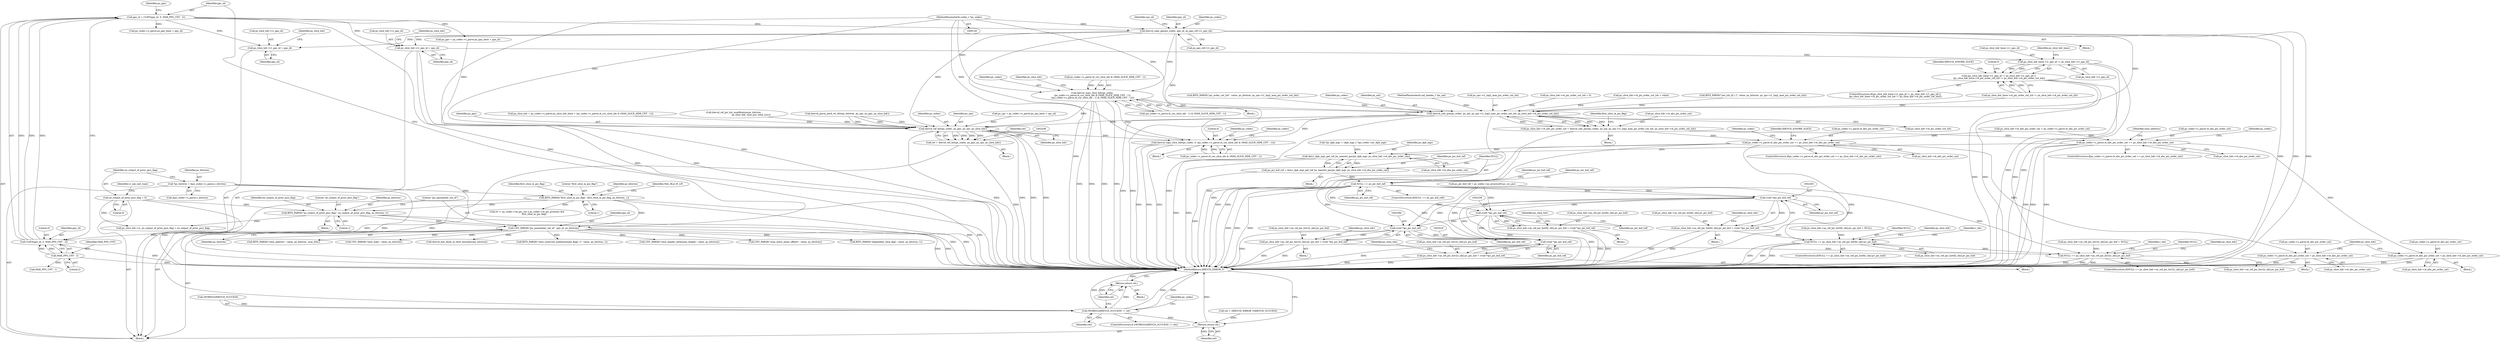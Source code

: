 digraph "0_Android_913d9e8d93d6b81bb8eac3fc2c1426651f5b259d@API" {
"1000263" [label="(Call,ihevcd_copy_pps(ps_codec, pps_id, ps_pps_ref->i1_pps_id))"];
"1000130" [label="(MethodParameterIn,codec_t *ps_codec)"];
"1000213" [label="(Call,pps_id = CLIP3(pps_id, 0, MAX_PPS_CNT - 2))"];
"1000215" [label="(Call,CLIP3(pps_id, 0, MAX_PPS_CNT - 2))"];
"1000209" [label="(Call,UEV_PARSE(\"pic_parameter_set_id\", pps_id, ps_bitstrm))"];
"1000204" [label="(Call,BITS_PARSE(\"no_output_of_prior_pics_flag\", no_output_of_prior_pics_flag, ps_bitstrm, 1))"];
"1000159" [label="(Call,no_output_of_prior_pics_flag = 0)"];
"1000190" [label="(Call,BITS_PARSE(\"first_slice_in_pic_flag\", first_slice_in_pic_flag, ps_bitstrm, 1))"];
"1000147" [label="(Call,*ps_bitstrm = &ps_codec->s_parse.s_bitstrm)"];
"1000218" [label="(Call,MAX_PPS_CNT - 2)"];
"1000438" [label="(Call,ihevcd_copy_slice_hdr(ps_codec,\n (ps_codec->s_parse.i4_cur_slice_idx & (MAX_SLICE_HDR_CNT - 1)),\n ((ps_codec->s_parse.i4_cur_slice_idx - 1) & (MAX_SLICE_HDR_CNT - 1))))"];
"1001658" [label="(Call,ihevcd_calc_poc(ps_codec, ps_nal, ps_sps->i1_log2_max_pic_order_cnt_lsb, ps_slice_hdr->i4_pic_order_cnt_lsb))"];
"1001654" [label="(Call,ps_slice_hdr->i4_abs_pic_order_cnt = ihevcd_calc_poc(ps_codec, ps_nal, ps_sps->i1_log2_max_pic_order_cnt_lsb, ps_slice_hdr->i4_pic_order_cnt_lsb))"];
"1001683" [label="(Call,ps_codec->s_parse.i4_abs_pic_order_cnt == ps_slice_hdr->i4_abs_pic_order_cnt)"];
"1001837" [label="(Call,ps_codec->s_parse.i4_abs_pic_order_cnt = ps_slice_hdr->i4_abs_pic_order_cnt)"];
"1002238" [label="(Call,ihevc_dpb_mgr_get_ref_by_nearest_poc(ps_dpb_mgr, ps_slice_hdr->i4_abs_pic_order_cnt))"];
"1002236" [label="(Call,ps_pic_buf_ref = ihevc_dpb_mgr_get_ref_by_nearest_poc(ps_dpb_mgr, ps_slice_hdr->i4_abs_pic_order_cnt))"];
"1002244" [label="(Call,NULL == ps_pic_buf_ref)"];
"1002286" [label="(Call,NULL == ps_slice_hdr->as_ref_pic_list0[r_idx].pv_pic_buf)"];
"1002365" [label="(Call,NULL == ps_slice_hdr->as_ref_pic_list1[r_idx].pv_pic_buf)"];
"1002304" [label="(Call,(void *)ps_pic_buf_ref)"];
"1002296" [label="(Call,ps_slice_hdr->as_ref_pic_list0[r_idx].pv_pic_buf = (void *)ps_pic_buf_ref)"];
"1002338" [label="(Call,(void *)ps_pic_buf_ref)"];
"1002330" [label="(Call,ps_slice_hdr->as_ref_pic_list0[r_idx].pv_pic_buf = (void *)ps_pic_buf_ref)"];
"1002383" [label="(Call,(void *)ps_pic_buf_ref)"];
"1002375" [label="(Call,ps_slice_hdr->as_ref_pic_list1[r_idx].pv_pic_buf = (void *)ps_pic_buf_ref)"];
"1002417" [label="(Call,(void *)ps_pic_buf_ref)"];
"1002409" [label="(Call,ps_slice_hdr->as_ref_pic_list1[r_idx].pv_pic_buf = (void *)ps_pic_buf_ref)"];
"1001849" [label="(Call,ps_codec->s_parse.i4_abs_pic_order_cnt == ps_slice_hdr->i4_abs_pic_order_cnt)"];
"1001860" [label="(Call,ps_codec->s_parse.i4_abs_pic_order_cnt = ps_slice_hdr->i4_abs_pic_order_cnt)"];
"1002198" [label="(Call,ihevcd_ref_list(ps_codec, ps_pps, ps_sps, ps_slice_hdr))"];
"1002196" [label="(Call,ret = ihevcd_ref_list(ps_codec, ps_pps, ps_sps, ps_slice_hdr))"];
"1002204" [label="(Call,(WORD32)IHEVCD_SUCCESS != ret)"];
"1002210" [label="(Return,return ret;)"];
"1002615" [label="(Return,return ret;)"];
"1002515" [label="(Call,ihevcd_copy_slice_hdr(ps_codec, 0, (ps_codec->s_parse.i4_cur_slice_idx & (MAX_SLICE_HDR_CNT - 1))))"];
"1000477" [label="(Call,ps_slice_hdr->i1_pps_id = pps_id)"];
"1000506" [label="(Call,ps_slice_hdr->i1_pps_id = pps_id)"];
"1001630" [label="(Call,ps_slice_hdr_base->i1_pps_id != ps_slice_hdr->i1_pps_id)"];
"1001629" [label="(Call,(ps_slice_hdr_base->i1_pps_id != ps_slice_hdr->i1_pps_id) ||\n (ps_slice_hdr_base->i4_pic_order_cnt_lsb != ps_slice_hdr->i4_pic_order_cnt_lsb))"];
"1002267" [label="(Identifier,ps_mv_buf_ref)"];
"1002202" [label="(Identifier,ps_slice_hdr)"];
"1000422" [label="(Call,BITS_PARSE(\"dependent_slice_flag\", value, ps_bitstrm, 1))"];
"1002243" [label="(ControlStructure,if(NULL == ps_pic_buf_ref))"];
"1002517" [label="(Literal,0)"];
"1000160" [label="(Identifier,no_output_of_prior_pics_flag)"];
"1000193" [label="(Identifier,ps_bitstrm)"];
"1002617" [label="(MethodReturn,IHEVCD_ERROR_T)"];
"1000689" [label="(Call,ps_slice_hdr->i4_pic_order_cnt_lsb = value)"];
"1002199" [label="(Identifier,ps_codec)"];
"1002367" [label="(Call,ps_slice_hdr->as_ref_pic_list1[r_idx].pv_pic_buf)"];
"1000440" [label="(Call,ps_codec->s_parse.i4_cur_slice_idx & (MAX_SLICE_HDR_CNT - 1))"];
"1001680" [label="(Identifier,first_slice_in_pic_flag)"];
"1001683" [label="(Call,ps_codec->s_parse.i4_abs_pic_order_cnt == ps_slice_hdr->i4_abs_pic_order_cnt)"];
"1002340" [label="(Identifier,ps_pic_buf_ref)"];
"1000212" [label="(Identifier,ps_bitstrm)"];
"1000210" [label="(Literal,\"pic_parameter_set_id\")"];
"1000223" [label="(Call,ps_codec->s_parse.ps_pps_base + pps_id)"];
"1000218" [label="(Call,MAX_PPS_CNT - 2)"];
"1000194" [label="(Literal,1)"];
"1001847" [label="(Block,)"];
"1002201" [label="(Identifier,ps_sps)"];
"1002376" [label="(Call,ps_slice_hdr->as_ref_pic_list1[r_idx].pv_pic_buf)"];
"1001861" [label="(Call,ps_codec->s_parse.i4_abs_pic_order_cnt)"];
"1000159" [label="(Call,no_output_of_prior_pics_flag = 0)"];
"1000528" [label="(Call,BITS_PARSE(\"slice_address\", value, ps_bitstrm, num_bits))"];
"1001653" [label="(Block,)"];
"1000507" [label="(Call,ps_slice_hdr->i1_pps_id)"];
"1002297" [label="(Call,ps_slice_hdr->as_ref_pic_list0[r_idx].pv_pic_buf)"];
"1002211" [label="(Identifier,ret)"];
"1002311" [label="(Identifier,ps_slice_hdr)"];
"1002516" [label="(Identifier,ps_codec)"];
"1000477" [label="(Call,ps_slice_hdr->i1_pps_id = pps_id)"];
"1000221" [label="(Call,ps_pps = ps_codec->s_parse.ps_pps_base + pps_id)"];
"1002286" [label="(Call,NULL == ps_slice_hdr->as_ref_pic_list0[r_idx].pv_pic_buf)"];
"1002374" [label="(Block,)"];
"1002295" [label="(Block,)"];
"1002158" [label="(Call,ps_slice_hdr->as_ref_pic_list0[r_idx].pv_pic_buf = NULL)"];
"1000215" [label="(Call,CLIP3(pps_id, 0, MAX_PPS_CNT - 2))"];
"1002424" [label="(Identifier,ps_slice_hdr)"];
"1000203" [label="(Block,)"];
"1001682" [label="(ControlStructure,if(ps_codec->s_parse.i4_abs_pic_order_cnt == ps_slice_hdr->i4_abs_pic_order_cnt))"];
"1000217" [label="(Literal,0)"];
"1000274" [label="(Call,ps_sps = ps_codec->s_parse.ps_sps_base + sps_id)"];
"1000204" [label="(Call,BITS_PARSE(\"no_output_of_prior_pics_flag\", no_output_of_prior_pics_flag, ps_bitstrm, 1))"];
"1002214" [label="(Identifier,ps_codec)"];
"1001859" [label="(Identifier,IHEVCD_IGNORE_SLICE)"];
"1000214" [label="(Identifier,pps_id)"];
"1000592" [label="(Call,UEV_PARSE(\"slice_type\", value, ps_bitstrm))"];
"1000258" [label="(Call,MAX_PPS_CNT - 1)"];
"1002419" [label="(Identifier,ps_pic_buf_ref)"];
"1002285" [label="(ControlStructure,if(NULL == ps_slice_hdr->as_ref_pic_list0[r_idx].pv_pic_buf))"];
"1000147" [label="(Call,*ps_bitstrm = &ps_codec->s_parse.s_bitstrm)"];
"1000478" [label="(Call,ps_slice_hdr->i1_pps_id)"];
"1002246" [label="(Identifier,ps_pic_buf_ref)"];
"1000198" [label="(Identifier,NAL_BLA_W_LP)"];
"1000213" [label="(Call,pps_id = CLIP3(pps_id, 0, MAX_PPS_CNT - 2))"];
"1001689" [label="(Call,ps_slice_hdr->i4_abs_pic_order_cnt)"];
"1000449" [label="(Call,(ps_codec->s_parse.i4_cur_slice_idx - 1) & (MAX_SLICE_HDR_CNT - 1))"];
"1001849" [label="(Call,ps_codec->s_parse.i4_abs_pic_order_cnt == ps_slice_hdr->i4_abs_pic_order_cnt)"];
"1002176" [label="(Call,ps_slice_hdr->as_ref_pic_list1[r_idx].pv_pic_buf = NULL)"];
"1002203" [label="(ControlStructure,if ((WORD32)IHEVCD_SUCCESS != ret))"];
"1002616" [label="(Identifier,ret)"];
"1002198" [label="(Call,ihevcd_ref_list(ps_codec, ps_pps, ps_sps, ps_slice_hdr))"];
"1002365" [label="(Call,NULL == ps_slice_hdr->as_ref_pic_list1[r_idx].pv_pic_buf)"];
"1001637" [label="(Call,ps_slice_hdr_base->i4_pic_order_cnt_lsb != ps_slice_hdr->i4_pic_order_cnt_lsb)"];
"1000266" [label="(Call,ps_pps_ref->i1_pps_id)"];
"1001655" [label="(Call,ps_slice_hdr->i4_abs_pic_order_cnt)"];
"1000270" [label="(Identifier,sps_id)"];
"1000284" [label="(Call,(0 != ps_codec->u4_pic_cnt || ps_codec->i4_pic_present) &&\n                    first_slice_in_pic_flag)"];
"1000161" [label="(Literal,0)"];
"1002209" [label="(Block,)"];
"1002410" [label="(Call,ps_slice_hdr->as_ref_pic_list1[r_idx].pv_pic_buf)"];
"1002383" [label="(Call,(void *)ps_pic_buf_ref)"];
"1002330" [label="(Call,ps_slice_hdr->as_ref_pic_list0[r_idx].pv_pic_buf = (void *)ps_pic_buf_ref)"];
"1002506" [label="(Block,)"];
"1001634" [label="(Call,ps_slice_hdr->i1_pps_id)"];
"1002245" [label="(Identifier,NULL)"];
"1000437" [label="(Block,)"];
"1000222" [label="(Identifier,ps_pps)"];
"1000945" [label="(Call,BITS_PARSE(\"poc_lsb_lt[ i ]\", value, ps_bitstrm, ps_sps->i1_log2_max_pic_order_cnt_lsb))"];
"1000134" [label="(Call,ret = (IHEVCD_ERROR_T)IHEVCD_SUCCESS)"];
"1001838" [label="(Call,ps_codec->s_parse.i4_abs_pic_order_cnt)"];
"1002288" [label="(Call,ps_slice_hdr->as_ref_pic_list0[r_idx].pv_pic_buf)"];
"1000236" [label="(Block,)"];
"1002016" [label="(Call,ihevcd_bits_flush_to_byte_boundary(ps_bitstrm))"];
"1001866" [label="(Call,ps_slice_hdr->i4_abs_pic_order_cnt)"];
"1002329" [label="(Block,)"];
"1000514" [label="(Identifier,ps_slice_hdr)"];
"1001654" [label="(Call,ps_slice_hdr->i4_abs_pic_order_cnt = ihevcd_calc_poc(ps_codec, ps_nal, ps_sps->i1_log2_max_pic_order_cnt_lsb, ps_slice_hdr->i4_pic_order_cnt_lsb))"];
"1000587" [label="(Call,BITS_PARSE(\"slice_reserved_undetermined_flag[ i ]\", value, ps_bitstrm, 1))"];
"1001695" [label="(Identifier,slice_address)"];
"1002362" [label="(Identifier,r_idx)"];
"1000682" [label="(Call,BITS_PARSE(\"pic_order_cnt_lsb\", value, ps_bitstrm, ps_sps->i1_log2_max_pic_order_cnt_lsb))"];
"1000265" [label="(Identifier,pps_id)"];
"1001659" [label="(Identifier,ps_codec)"];
"1002345" [label="(Identifier,ps_slice_hdr)"];
"1001848" [label="(ControlStructure,if(ps_codec->s_parse.i4_abs_pic_order_cnt == ps_slice_hdr->i4_abs_pic_order_cnt))"];
"1002518" [label="(Call,ps_codec->s_parse.i4_cur_slice_idx & (MAX_SLICE_HDR_CNT - 1))"];
"1001629" [label="(Call,(ps_slice_hdr_base->i1_pps_id != ps_slice_hdr->i1_pps_id) ||\n (ps_slice_hdr_base->i4_pic_order_cnt_lsb != ps_slice_hdr->i4_pic_order_cnt_lsb))"];
"1002338" [label="(Call,(void *)ps_pic_buf_ref)"];
"1002196" [label="(Call,ret = ihevcd_ref_list(ps_codec, ps_pps, ps_sps, ps_slice_hdr))"];
"1002197" [label="(Identifier,ret)"];
"1000219" [label="(Identifier,MAX_PPS_CNT)"];
"1001660" [label="(Identifier,ps_nal)"];
"1002331" [label="(Call,ps_slice_hdr->as_ref_pic_list0[r_idx].pv_pic_buf)"];
"1000164" [label="(Identifier,i1_nal_unit_type)"];
"1002249" [label="(Identifier,ps_pic_buf_ref)"];
"1002238" [label="(Call,ihevc_dpb_mgr_get_ref_by_nearest_poc(ps_dpb_mgr, ps_slice_hdr->i4_abs_pic_order_cnt))"];
"1000481" [label="(Identifier,pps_id)"];
"1002200" [label="(Identifier,ps_pps)"];
"1000192" [label="(Identifier,first_slice_in_pic_flag)"];
"1002529" [label="(Identifier,ps_codec)"];
"1002515" [label="(Call,ihevcd_copy_slice_hdr(ps_codec, 0, (ps_codec->s_parse.i4_cur_slice_idx & (MAX_SLICE_HDR_CNT - 1))))"];
"1002375" [label="(Call,ps_slice_hdr->as_ref_pic_list1[r_idx].pv_pic_buf = (void *)ps_pic_buf_ref)"];
"1002385" [label="(Identifier,ps_pic_buf_ref)"];
"1000438" [label="(Call,ihevcd_copy_slice_hdr(ps_codec,\n (ps_codec->s_parse.i4_cur_slice_idx & (MAX_SLICE_HDR_CNT - 1)),\n ((ps_codec->s_parse.i4_cur_slice_idx - 1) & (MAX_SLICE_HDR_CNT - 1))))"];
"1001837" [label="(Call,ps_codec->s_parse.i4_abs_pic_order_cnt = ps_slice_hdr->i4_abs_pic_order_cnt)"];
"1002221" [label="(Call,*ps_dpb_mgr = (dpb_mgr_t *)ps_codec->pv_dpb_mgr)"];
"1000510" [label="(Identifier,pps_id)"];
"1001850" [label="(Call,ps_codec->s_parse.i4_abs_pic_order_cnt)"];
"1002236" [label="(Call,ps_pic_buf_ref = ihevc_dpb_mgr_get_ref_by_nearest_poc(ps_dpb_mgr, ps_slice_hdr->i4_abs_pic_order_cnt))"];
"1002195" [label="(Block,)"];
"1000131" [label="(MethodParameterIn,nal_header_t *ps_nal)"];
"1000132" [label="(Block,)"];
"1002304" [label="(Call,(void *)ps_pic_buf_ref)"];
"1001990" [label="(Call,UEV_PARSE(\"slice_header_extension_length\", value, ps_bitstrm))"];
"1000397" [label="(Call,ps_slice_hdr = ps_codec->s_parse.ps_slice_hdr_base + (ps_codec->s_parse.i4_cur_slice_idx & (MAX_SLICE_HDR_CNT - 1)))"];
"1000148" [label="(Identifier,ps_bitstrm)"];
"1001661" [label="(Call,ps_sps->i1_log2_max_pic_order_cnt_lsb)"];
"1001830" [label="(Block,)"];
"1001646" [label="(Identifier,IHEVCD_IGNORE_SLICE)"];
"1001860" [label="(Call,ps_codec->s_parse.i4_abs_pic_order_cnt = ps_slice_hdr->i4_abs_pic_order_cnt)"];
"1002208" [label="(Identifier,ret)"];
"1000209" [label="(Call,UEV_PARSE(\"pic_parameter_set_id\", pps_id, ps_bitstrm))"];
"1000439" [label="(Identifier,ps_codec)"];
"1001883" [label="(Call,UEV_PARSE(\"num_entry_point_offsets\", value, ps_bitstrm))"];
"1000206" [label="(Identifier,no_output_of_prior_pics_flag)"];
"1001863" [label="(Identifier,ps_codec)"];
"1001275" [label="(Call,ihevcd_ref_pic_list_modification(ps_bitstrm,\n                                                 ps_slice_hdr, num_poc_total_curr))"];
"1001631" [label="(Call,ps_slice_hdr_base->i1_pps_id)"];
"1001871" [label="(Identifier,ps_slice_hdr)"];
"1000205" [label="(Literal,\"no_output_of_prior_pics_flag\")"];
"1002287" [label="(Identifier,NULL)"];
"1002417" [label="(Call,(void *)ps_pic_buf_ref)"];
"1000207" [label="(Identifier,ps_bitstrm)"];
"1002204" [label="(Call,(WORD32)IHEVCD_SUCCESS != ret)"];
"1002300" [label="(Identifier,ps_slice_hdr)"];
"1002296" [label="(Call,ps_slice_hdr->as_ref_pic_list0[r_idx].pv_pic_buf = (void *)ps_pic_buf_ref)"];
"1000130" [label="(MethodParameterIn,codec_t *ps_codec)"];
"1001628" [label="(ControlStructure,if((ps_slice_hdr_base->i1_pps_id != ps_slice_hdr->i1_pps_id) ||\n (ps_slice_hdr_base->i4_pic_order_cnt_lsb != ps_slice_hdr->i4_pic_order_cnt_lsb)))"];
"1001684" [label="(Call,ps_codec->s_parse.i4_abs_pic_order_cnt)"];
"1002408" [label="(Block,)"];
"1000149" [label="(Call,&ps_codec->s_parse.s_bitstrm)"];
"1002240" [label="(Call,ps_slice_hdr->i4_abs_pic_order_cnt)"];
"1002409" [label="(Call,ps_slice_hdr->as_ref_pic_list1[r_idx].pv_pic_buf = (void *)ps_pic_buf_ref)"];
"1000211" [label="(Identifier,pps_id)"];
"1001762" [label="(Identifier,ps_codec)"];
"1002364" [label="(ControlStructure,if(NULL == ps_slice_hdr->as_ref_pic_list1[r_idx].pv_pic_buf))"];
"1001855" [label="(Call,ps_slice_hdr->i4_abs_pic_order_cnt)"];
"1002216" [label="(Block,)"];
"1002615" [label="(Return,return ret;)"];
"1002366" [label="(Identifier,NULL)"];
"1000462" [label="(Identifier,ps_slice_hdr)"];
"1000208" [label="(Literal,1)"];
"1001639" [label="(Identifier,ps_slice_hdr_base)"];
"1002390" [label="(Identifier,ps_slice_hdr)"];
"1000506" [label="(Call,ps_slice_hdr->i1_pps_id = pps_id)"];
"1002244" [label="(Call,NULL == ps_pic_buf_ref)"];
"1001428" [label="(Call,ihevcd_parse_pred_wt_ofst(ps_bitstrm, ps_sps, ps_pps, ps_slice_hdr))"];
"1000216" [label="(Identifier,pps_id)"];
"1001630" [label="(Call,ps_slice_hdr_base->i1_pps_id != ps_slice_hdr->i1_pps_id)"];
"1002239" [label="(Identifier,ps_dpb_mgr)"];
"1000264" [label="(Identifier,ps_codec)"];
"1001669" [label="(Call,ps_slice_hdr->i4_abs_pic_order_cnt = ps_codec->s_parse.i4_abs_pic_order_cnt)"];
"1000190" [label="(Call,BITS_PARSE(\"first_slice_in_pic_flag\", first_slice_in_pic_flag, ps_bitstrm, 1))"];
"1000191" [label="(Literal,\"first_slice_in_pic_flag\")"];
"1000560" [label="(Call,ps_slice_hdr->i4_pic_order_cnt_lsb = 0)"];
"1002205" [label="(Call,(WORD32)IHEVCD_SUCCESS)"];
"1000484" [label="(Identifier,ps_slice_hdr)"];
"1001649" [label="(Literal,0)"];
"1000263" [label="(Call,ihevcd_copy_pps(ps_codec, pps_id, ps_pps_ref->i1_pps_id))"];
"1000220" [label="(Literal,2)"];
"1001658" [label="(Call,ihevcd_calc_poc(ps_codec, ps_nal, ps_sps->i1_log2_max_pic_order_cnt_lsb, ps_slice_hdr->i4_pic_order_cnt_lsb))"];
"1000501" [label="(Call,ps_slice_hdr->i1_no_output_of_prior_pics_flag = no_output_of_prior_pics_flag)"];
"1002210" [label="(Return,return ret;)"];
"1002379" [label="(Identifier,ps_slice_hdr)"];
"1001664" [label="(Call,ps_slice_hdr->i4_pic_order_cnt_lsb)"];
"1002237" [label="(Identifier,ps_pic_buf_ref)"];
"1001843" [label="(Call,ps_slice_hdr->i4_abs_pic_order_cnt)"];
"1002248" [label="(Call,ps_pic_buf_ref = ps_codec->as_process[0].ps_cur_pic)"];
"1002283" [label="(Identifier,r_idx)"];
"1002306" [label="(Identifier,ps_pic_buf_ref)"];
"1000263" -> "1000236"  [label="AST: "];
"1000263" -> "1000266"  [label="CFG: "];
"1000264" -> "1000263"  [label="AST: "];
"1000265" -> "1000263"  [label="AST: "];
"1000266" -> "1000263"  [label="AST: "];
"1000270" -> "1000263"  [label="CFG: "];
"1000263" -> "1002617"  [label="DDG: "];
"1000263" -> "1002617"  [label="DDG: "];
"1000263" -> "1002617"  [label="DDG: "];
"1000263" -> "1002617"  [label="DDG: "];
"1000130" -> "1000263"  [label="DDG: "];
"1000213" -> "1000263"  [label="DDG: "];
"1000263" -> "1000438"  [label="DDG: "];
"1000263" -> "1000477"  [label="DDG: "];
"1000263" -> "1000506"  [label="DDG: "];
"1000263" -> "1001658"  [label="DDG: "];
"1000263" -> "1002198"  [label="DDG: "];
"1000263" -> "1002515"  [label="DDG: "];
"1000130" -> "1000129"  [label="AST: "];
"1000130" -> "1002617"  [label="DDG: "];
"1000130" -> "1000438"  [label="DDG: "];
"1000130" -> "1001658"  [label="DDG: "];
"1000130" -> "1002198"  [label="DDG: "];
"1000130" -> "1002515"  [label="DDG: "];
"1000213" -> "1000132"  [label="AST: "];
"1000213" -> "1000215"  [label="CFG: "];
"1000214" -> "1000213"  [label="AST: "];
"1000215" -> "1000213"  [label="AST: "];
"1000222" -> "1000213"  [label="CFG: "];
"1000213" -> "1002617"  [label="DDG: "];
"1000215" -> "1000213"  [label="DDG: "];
"1000215" -> "1000213"  [label="DDG: "];
"1000215" -> "1000213"  [label="DDG: "];
"1000213" -> "1000221"  [label="DDG: "];
"1000213" -> "1000223"  [label="DDG: "];
"1000213" -> "1000477"  [label="DDG: "];
"1000213" -> "1000506"  [label="DDG: "];
"1000215" -> "1000218"  [label="CFG: "];
"1000216" -> "1000215"  [label="AST: "];
"1000217" -> "1000215"  [label="AST: "];
"1000218" -> "1000215"  [label="AST: "];
"1000215" -> "1002617"  [label="DDG: "];
"1000209" -> "1000215"  [label="DDG: "];
"1000218" -> "1000215"  [label="DDG: "];
"1000218" -> "1000215"  [label="DDG: "];
"1000209" -> "1000132"  [label="AST: "];
"1000209" -> "1000212"  [label="CFG: "];
"1000210" -> "1000209"  [label="AST: "];
"1000211" -> "1000209"  [label="AST: "];
"1000212" -> "1000209"  [label="AST: "];
"1000214" -> "1000209"  [label="CFG: "];
"1000209" -> "1002617"  [label="DDG: "];
"1000209" -> "1002617"  [label="DDG: "];
"1000204" -> "1000209"  [label="DDG: "];
"1000190" -> "1000209"  [label="DDG: "];
"1000209" -> "1000422"  [label="DDG: "];
"1000209" -> "1000528"  [label="DDG: "];
"1000209" -> "1000587"  [label="DDG: "];
"1000209" -> "1000592"  [label="DDG: "];
"1000209" -> "1001883"  [label="DDG: "];
"1000209" -> "1001990"  [label="DDG: "];
"1000209" -> "1002016"  [label="DDG: "];
"1000204" -> "1000203"  [label="AST: "];
"1000204" -> "1000208"  [label="CFG: "];
"1000205" -> "1000204"  [label="AST: "];
"1000206" -> "1000204"  [label="AST: "];
"1000207" -> "1000204"  [label="AST: "];
"1000208" -> "1000204"  [label="AST: "];
"1000210" -> "1000204"  [label="CFG: "];
"1000204" -> "1002617"  [label="DDG: "];
"1000204" -> "1002617"  [label="DDG: "];
"1000159" -> "1000204"  [label="DDG: "];
"1000190" -> "1000204"  [label="DDG: "];
"1000204" -> "1000501"  [label="DDG: "];
"1000159" -> "1000132"  [label="AST: "];
"1000159" -> "1000161"  [label="CFG: "];
"1000160" -> "1000159"  [label="AST: "];
"1000161" -> "1000159"  [label="AST: "];
"1000164" -> "1000159"  [label="CFG: "];
"1000159" -> "1002617"  [label="DDG: "];
"1000159" -> "1000501"  [label="DDG: "];
"1000190" -> "1000132"  [label="AST: "];
"1000190" -> "1000194"  [label="CFG: "];
"1000191" -> "1000190"  [label="AST: "];
"1000192" -> "1000190"  [label="AST: "];
"1000193" -> "1000190"  [label="AST: "];
"1000194" -> "1000190"  [label="AST: "];
"1000198" -> "1000190"  [label="CFG: "];
"1000190" -> "1002617"  [label="DDG: "];
"1000190" -> "1002617"  [label="DDG: "];
"1000147" -> "1000190"  [label="DDG: "];
"1000190" -> "1000284"  [label="DDG: "];
"1000147" -> "1000132"  [label="AST: "];
"1000147" -> "1000149"  [label="CFG: "];
"1000148" -> "1000147"  [label="AST: "];
"1000149" -> "1000147"  [label="AST: "];
"1000160" -> "1000147"  [label="CFG: "];
"1000147" -> "1002617"  [label="DDG: "];
"1000147" -> "1002617"  [label="DDG: "];
"1000218" -> "1000220"  [label="CFG: "];
"1000219" -> "1000218"  [label="AST: "];
"1000220" -> "1000218"  [label="AST: "];
"1000218" -> "1002617"  [label="DDG: "];
"1000218" -> "1000258"  [label="DDG: "];
"1000438" -> "1000437"  [label="AST: "];
"1000438" -> "1000449"  [label="CFG: "];
"1000439" -> "1000438"  [label="AST: "];
"1000440" -> "1000438"  [label="AST: "];
"1000449" -> "1000438"  [label="AST: "];
"1000462" -> "1000438"  [label="CFG: "];
"1000438" -> "1002617"  [label="DDG: "];
"1000438" -> "1002617"  [label="DDG: "];
"1000438" -> "1002617"  [label="DDG: "];
"1000438" -> "1002617"  [label="DDG: "];
"1000440" -> "1000438"  [label="DDG: "];
"1000440" -> "1000438"  [label="DDG: "];
"1000449" -> "1000438"  [label="DDG: "];
"1000449" -> "1000438"  [label="DDG: "];
"1000438" -> "1001658"  [label="DDG: "];
"1000438" -> "1002198"  [label="DDG: "];
"1000438" -> "1002515"  [label="DDG: "];
"1001658" -> "1001654"  [label="AST: "];
"1001658" -> "1001664"  [label="CFG: "];
"1001659" -> "1001658"  [label="AST: "];
"1001660" -> "1001658"  [label="AST: "];
"1001661" -> "1001658"  [label="AST: "];
"1001664" -> "1001658"  [label="AST: "];
"1001654" -> "1001658"  [label="CFG: "];
"1001658" -> "1002617"  [label="DDG: "];
"1001658" -> "1002617"  [label="DDG: "];
"1001658" -> "1002617"  [label="DDG: "];
"1001658" -> "1002617"  [label="DDG: "];
"1001658" -> "1001654"  [label="DDG: "];
"1001658" -> "1001654"  [label="DDG: "];
"1001658" -> "1001654"  [label="DDG: "];
"1001658" -> "1001654"  [label="DDG: "];
"1000131" -> "1001658"  [label="DDG: "];
"1000682" -> "1001658"  [label="DDG: "];
"1000945" -> "1001658"  [label="DDG: "];
"1000689" -> "1001658"  [label="DDG: "];
"1001637" -> "1001658"  [label="DDG: "];
"1000560" -> "1001658"  [label="DDG: "];
"1001658" -> "1002198"  [label="DDG: "];
"1001658" -> "1002515"  [label="DDG: "];
"1001654" -> "1001653"  [label="AST: "];
"1001655" -> "1001654"  [label="AST: "];
"1001680" -> "1001654"  [label="CFG: "];
"1001654" -> "1002617"  [label="DDG: "];
"1001654" -> "1001683"  [label="DDG: "];
"1001654" -> "1001849"  [label="DDG: "];
"1001683" -> "1001682"  [label="AST: "];
"1001683" -> "1001689"  [label="CFG: "];
"1001684" -> "1001683"  [label="AST: "];
"1001689" -> "1001683"  [label="AST: "];
"1001695" -> "1001683"  [label="CFG: "];
"1001762" -> "1001683"  [label="CFG: "];
"1001683" -> "1002617"  [label="DDG: "];
"1001683" -> "1002617"  [label="DDG: "];
"1001683" -> "1002617"  [label="DDG: "];
"1001669" -> "1001683"  [label="DDG: "];
"1001683" -> "1001837"  [label="DDG: "];
"1001683" -> "1002238"  [label="DDG: "];
"1001837" -> "1001830"  [label="AST: "];
"1001837" -> "1001843"  [label="CFG: "];
"1001838" -> "1001837"  [label="AST: "];
"1001843" -> "1001837"  [label="AST: "];
"1001871" -> "1001837"  [label="CFG: "];
"1001837" -> "1002617"  [label="DDG: "];
"1001837" -> "1002617"  [label="DDG: "];
"1002238" -> "1002236"  [label="AST: "];
"1002238" -> "1002240"  [label="CFG: "];
"1002239" -> "1002238"  [label="AST: "];
"1002240" -> "1002238"  [label="AST: "];
"1002236" -> "1002238"  [label="CFG: "];
"1002238" -> "1002617"  [label="DDG: "];
"1002238" -> "1002617"  [label="DDG: "];
"1002238" -> "1002236"  [label="DDG: "];
"1002238" -> "1002236"  [label="DDG: "];
"1002221" -> "1002238"  [label="DDG: "];
"1001849" -> "1002238"  [label="DDG: "];
"1002236" -> "1002216"  [label="AST: "];
"1002237" -> "1002236"  [label="AST: "];
"1002245" -> "1002236"  [label="CFG: "];
"1002236" -> "1002617"  [label="DDG: "];
"1002236" -> "1002244"  [label="DDG: "];
"1002244" -> "1002243"  [label="AST: "];
"1002244" -> "1002246"  [label="CFG: "];
"1002245" -> "1002244"  [label="AST: "];
"1002246" -> "1002244"  [label="AST: "];
"1002249" -> "1002244"  [label="CFG: "];
"1002267" -> "1002244"  [label="CFG: "];
"1002244" -> "1002617"  [label="DDG: "];
"1002244" -> "1002617"  [label="DDG: "];
"1002244" -> "1002617"  [label="DDG: "];
"1002244" -> "1002286"  [label="DDG: "];
"1002244" -> "1002304"  [label="DDG: "];
"1002244" -> "1002338"  [label="DDG: "];
"1002244" -> "1002365"  [label="DDG: "];
"1002244" -> "1002383"  [label="DDG: "];
"1002244" -> "1002417"  [label="DDG: "];
"1002286" -> "1002285"  [label="AST: "];
"1002286" -> "1002288"  [label="CFG: "];
"1002287" -> "1002286"  [label="AST: "];
"1002288" -> "1002286"  [label="AST: "];
"1002300" -> "1002286"  [label="CFG: "];
"1002283" -> "1002286"  [label="CFG: "];
"1002286" -> "1002617"  [label="DDG: "];
"1002286" -> "1002617"  [label="DDG: "];
"1002286" -> "1002617"  [label="DDG: "];
"1002296" -> "1002286"  [label="DDG: "];
"1002158" -> "1002286"  [label="DDG: "];
"1002286" -> "1002365"  [label="DDG: "];
"1002365" -> "1002364"  [label="AST: "];
"1002365" -> "1002367"  [label="CFG: "];
"1002366" -> "1002365"  [label="AST: "];
"1002367" -> "1002365"  [label="AST: "];
"1002379" -> "1002365"  [label="CFG: "];
"1002362" -> "1002365"  [label="CFG: "];
"1002365" -> "1002617"  [label="DDG: "];
"1002365" -> "1002617"  [label="DDG: "];
"1002365" -> "1002617"  [label="DDG: "];
"1002375" -> "1002365"  [label="DDG: "];
"1002176" -> "1002365"  [label="DDG: "];
"1002304" -> "1002296"  [label="AST: "];
"1002304" -> "1002306"  [label="CFG: "];
"1002305" -> "1002304"  [label="AST: "];
"1002306" -> "1002304"  [label="AST: "];
"1002296" -> "1002304"  [label="CFG: "];
"1002304" -> "1002617"  [label="DDG: "];
"1002304" -> "1002296"  [label="DDG: "];
"1002248" -> "1002304"  [label="DDG: "];
"1002304" -> "1002338"  [label="DDG: "];
"1002304" -> "1002383"  [label="DDG: "];
"1002304" -> "1002417"  [label="DDG: "];
"1002296" -> "1002295"  [label="AST: "];
"1002297" -> "1002296"  [label="AST: "];
"1002311" -> "1002296"  [label="CFG: "];
"1002296" -> "1002617"  [label="DDG: "];
"1002296" -> "1002617"  [label="DDG: "];
"1002338" -> "1002330"  [label="AST: "];
"1002338" -> "1002340"  [label="CFG: "];
"1002339" -> "1002338"  [label="AST: "];
"1002340" -> "1002338"  [label="AST: "];
"1002330" -> "1002338"  [label="CFG: "];
"1002338" -> "1002617"  [label="DDG: "];
"1002338" -> "1002330"  [label="DDG: "];
"1002248" -> "1002338"  [label="DDG: "];
"1002338" -> "1002383"  [label="DDG: "];
"1002338" -> "1002417"  [label="DDG: "];
"1002330" -> "1002329"  [label="AST: "];
"1002331" -> "1002330"  [label="AST: "];
"1002345" -> "1002330"  [label="CFG: "];
"1002330" -> "1002617"  [label="DDG: "];
"1002330" -> "1002617"  [label="DDG: "];
"1002383" -> "1002375"  [label="AST: "];
"1002383" -> "1002385"  [label="CFG: "];
"1002384" -> "1002383"  [label="AST: "];
"1002385" -> "1002383"  [label="AST: "];
"1002375" -> "1002383"  [label="CFG: "];
"1002383" -> "1002617"  [label="DDG: "];
"1002383" -> "1002375"  [label="DDG: "];
"1002248" -> "1002383"  [label="DDG: "];
"1002383" -> "1002417"  [label="DDG: "];
"1002375" -> "1002374"  [label="AST: "];
"1002376" -> "1002375"  [label="AST: "];
"1002390" -> "1002375"  [label="CFG: "];
"1002375" -> "1002617"  [label="DDG: "];
"1002375" -> "1002617"  [label="DDG: "];
"1002417" -> "1002409"  [label="AST: "];
"1002417" -> "1002419"  [label="CFG: "];
"1002418" -> "1002417"  [label="AST: "];
"1002419" -> "1002417"  [label="AST: "];
"1002409" -> "1002417"  [label="CFG: "];
"1002417" -> "1002617"  [label="DDG: "];
"1002417" -> "1002409"  [label="DDG: "];
"1002248" -> "1002417"  [label="DDG: "];
"1002409" -> "1002408"  [label="AST: "];
"1002410" -> "1002409"  [label="AST: "];
"1002424" -> "1002409"  [label="CFG: "];
"1002409" -> "1002617"  [label="DDG: "];
"1002409" -> "1002617"  [label="DDG: "];
"1001849" -> "1001848"  [label="AST: "];
"1001849" -> "1001855"  [label="CFG: "];
"1001850" -> "1001849"  [label="AST: "];
"1001855" -> "1001849"  [label="AST: "];
"1001859" -> "1001849"  [label="CFG: "];
"1001863" -> "1001849"  [label="CFG: "];
"1001849" -> "1002617"  [label="DDG: "];
"1001849" -> "1002617"  [label="DDG: "];
"1001849" -> "1002617"  [label="DDG: "];
"1001669" -> "1001849"  [label="DDG: "];
"1001849" -> "1001860"  [label="DDG: "];
"1001860" -> "1001847"  [label="AST: "];
"1001860" -> "1001866"  [label="CFG: "];
"1001861" -> "1001860"  [label="AST: "];
"1001866" -> "1001860"  [label="AST: "];
"1001871" -> "1001860"  [label="CFG: "];
"1001860" -> "1002617"  [label="DDG: "];
"1001860" -> "1002617"  [label="DDG: "];
"1002198" -> "1002196"  [label="AST: "];
"1002198" -> "1002202"  [label="CFG: "];
"1002199" -> "1002198"  [label="AST: "];
"1002200" -> "1002198"  [label="AST: "];
"1002201" -> "1002198"  [label="AST: "];
"1002202" -> "1002198"  [label="AST: "];
"1002196" -> "1002198"  [label="CFG: "];
"1002198" -> "1002617"  [label="DDG: "];
"1002198" -> "1002617"  [label="DDG: "];
"1002198" -> "1002617"  [label="DDG: "];
"1002198" -> "1002617"  [label="DDG: "];
"1002198" -> "1002196"  [label="DDG: "];
"1002198" -> "1002196"  [label="DDG: "];
"1002198" -> "1002196"  [label="DDG: "];
"1002198" -> "1002196"  [label="DDG: "];
"1000221" -> "1002198"  [label="DDG: "];
"1001428" -> "1002198"  [label="DDG: "];
"1001428" -> "1002198"  [label="DDG: "];
"1001428" -> "1002198"  [label="DDG: "];
"1000274" -> "1002198"  [label="DDG: "];
"1001275" -> "1002198"  [label="DDG: "];
"1000397" -> "1002198"  [label="DDG: "];
"1002198" -> "1002515"  [label="DDG: "];
"1002196" -> "1002195"  [label="AST: "];
"1002197" -> "1002196"  [label="AST: "];
"1002206" -> "1002196"  [label="CFG: "];
"1002196" -> "1002617"  [label="DDG: "];
"1002196" -> "1002204"  [label="DDG: "];
"1002204" -> "1002203"  [label="AST: "];
"1002204" -> "1002208"  [label="CFG: "];
"1002205" -> "1002204"  [label="AST: "];
"1002208" -> "1002204"  [label="AST: "];
"1002211" -> "1002204"  [label="CFG: "];
"1002214" -> "1002204"  [label="CFG: "];
"1002204" -> "1002617"  [label="DDG: "];
"1002204" -> "1002617"  [label="DDG: "];
"1002204" -> "1002617"  [label="DDG: "];
"1002205" -> "1002204"  [label="DDG: "];
"1002204" -> "1002210"  [label="DDG: "];
"1002204" -> "1002615"  [label="DDG: "];
"1002210" -> "1002209"  [label="AST: "];
"1002210" -> "1002211"  [label="CFG: "];
"1002211" -> "1002210"  [label="AST: "];
"1002617" -> "1002210"  [label="CFG: "];
"1002210" -> "1002617"  [label="DDG: "];
"1002211" -> "1002210"  [label="DDG: "];
"1002615" -> "1000132"  [label="AST: "];
"1002615" -> "1002616"  [label="CFG: "];
"1002616" -> "1002615"  [label="AST: "];
"1002617" -> "1002615"  [label="CFG: "];
"1002615" -> "1002617"  [label="DDG: "];
"1002616" -> "1002615"  [label="DDG: "];
"1000134" -> "1002615"  [label="DDG: "];
"1002515" -> "1002506"  [label="AST: "];
"1002515" -> "1002518"  [label="CFG: "];
"1002516" -> "1002515"  [label="AST: "];
"1002517" -> "1002515"  [label="AST: "];
"1002518" -> "1002515"  [label="AST: "];
"1002529" -> "1002515"  [label="CFG: "];
"1002515" -> "1002617"  [label="DDG: "];
"1002515" -> "1002617"  [label="DDG: "];
"1002515" -> "1002617"  [label="DDG: "];
"1002518" -> "1002515"  [label="DDG: "];
"1002518" -> "1002515"  [label="DDG: "];
"1000477" -> "1000132"  [label="AST: "];
"1000477" -> "1000481"  [label="CFG: "];
"1000478" -> "1000477"  [label="AST: "];
"1000481" -> "1000477"  [label="AST: "];
"1000484" -> "1000477"  [label="CFG: "];
"1000506" -> "1000132"  [label="AST: "];
"1000506" -> "1000510"  [label="CFG: "];
"1000507" -> "1000506"  [label="AST: "];
"1000510" -> "1000506"  [label="AST: "];
"1000514" -> "1000506"  [label="CFG: "];
"1000506" -> "1002617"  [label="DDG: "];
"1000506" -> "1002617"  [label="DDG: "];
"1000506" -> "1001630"  [label="DDG: "];
"1001630" -> "1001629"  [label="AST: "];
"1001630" -> "1001634"  [label="CFG: "];
"1001631" -> "1001630"  [label="AST: "];
"1001634" -> "1001630"  [label="AST: "];
"1001639" -> "1001630"  [label="CFG: "];
"1001629" -> "1001630"  [label="CFG: "];
"1001630" -> "1002617"  [label="DDG: "];
"1001630" -> "1002617"  [label="DDG: "];
"1001630" -> "1001629"  [label="DDG: "];
"1001630" -> "1001629"  [label="DDG: "];
"1001629" -> "1001628"  [label="AST: "];
"1001629" -> "1001637"  [label="CFG: "];
"1001637" -> "1001629"  [label="AST: "];
"1001646" -> "1001629"  [label="CFG: "];
"1001649" -> "1001629"  [label="CFG: "];
"1001629" -> "1002617"  [label="DDG: "];
"1001629" -> "1002617"  [label="DDG: "];
"1001629" -> "1002617"  [label="DDG: "];
"1001637" -> "1001629"  [label="DDG: "];
"1001637" -> "1001629"  [label="DDG: "];
}
